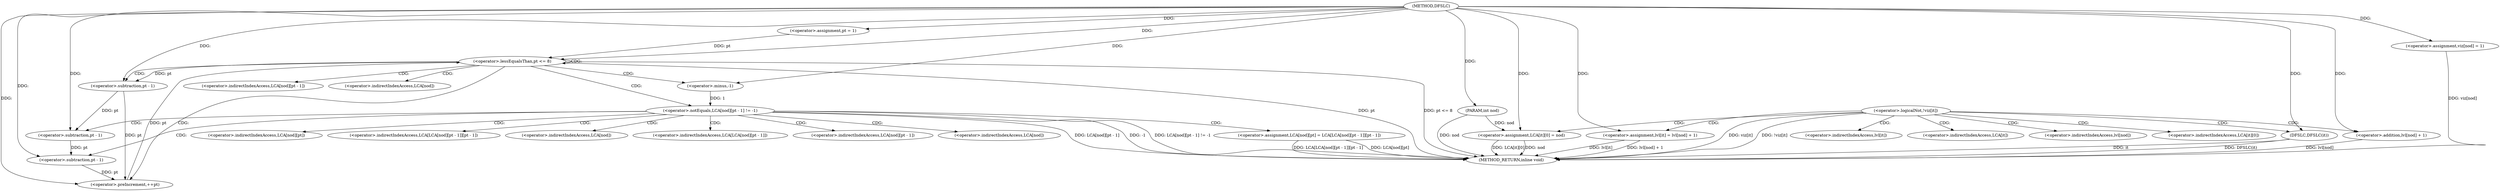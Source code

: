 digraph "DFSLC" {  
"1000168" [label = "(METHOD,DFSLC)" ]
"1000241" [label = "(METHOD_RETURN,inline void)" ]
"1000169" [label = "(PARAM,int nod)" ]
"1000171" [label = "(<operator>.assignment,viz[nod] = 1)" ]
"1000178" [label = "(<operator>.assignment,pt = 1)" ]
"1000181" [label = "(<operator>.lessEqualsThan,pt <= 8)" ]
"1000184" [label = "(<operator>.preIncrement,++pt)" ]
"1000218" [label = "(<operator>.logicalNot,!viz[it])" ]
"1000187" [label = "(<operator>.notEquals,LCA[nod][pt - 1] != -1)" ]
"1000197" [label = "(<operator>.assignment,LCA[nod][pt] = LCA[LCA[nod][pt - 1]][pt - 1])" ]
"1000223" [label = "(<operator>.assignment,LCA[it][0] = nod)" ]
"1000230" [label = "(<operator>.assignment,lvl[it] = lvl[nod] + 1)" ]
"1000239" [label = "(DFSLC,DFSLC(it))" ]
"1000195" [label = "(<operator>.minus,-1)" ]
"1000234" [label = "(<operator>.addition,lvl[nod] + 1)" ]
"1000192" [label = "(<operator>.subtraction,pt - 1)" ]
"1000213" [label = "(<operator>.subtraction,pt - 1)" ]
"1000210" [label = "(<operator>.subtraction,pt - 1)" ]
"1000188" [label = "(<operator>.indirectIndexAccess,LCA[nod][pt - 1])" ]
"1000198" [label = "(<operator>.indirectIndexAccess,LCA[nod][pt])" ]
"1000203" [label = "(<operator>.indirectIndexAccess,LCA[LCA[nod][pt - 1]][pt - 1])" ]
"1000224" [label = "(<operator>.indirectIndexAccess,LCA[it][0])" ]
"1000231" [label = "(<operator>.indirectIndexAccess,lvl[it])" ]
"1000189" [label = "(<operator>.indirectIndexAccess,LCA[nod])" ]
"1000199" [label = "(<operator>.indirectIndexAccess,LCA[nod])" ]
"1000204" [label = "(<operator>.indirectIndexAccess,LCA[LCA[nod][pt - 1]])" ]
"1000225" [label = "(<operator>.indirectIndexAccess,LCA[it])" ]
"1000235" [label = "(<operator>.indirectIndexAccess,lvl[nod])" ]
"1000206" [label = "(<operator>.indirectIndexAccess,LCA[nod][pt - 1])" ]
"1000207" [label = "(<operator>.indirectIndexAccess,LCA[nod])" ]
  "1000169" -> "1000241"  [ label = "DDG: nod"] 
  "1000171" -> "1000241"  [ label = "DDG: viz[nod]"] 
  "1000181" -> "1000241"  [ label = "DDG: pt"] 
  "1000181" -> "1000241"  [ label = "DDG: pt <= 8"] 
  "1000218" -> "1000241"  [ label = "DDG: viz[it]"] 
  "1000218" -> "1000241"  [ label = "DDG: !viz[it]"] 
  "1000223" -> "1000241"  [ label = "DDG: LCA[it][0]"] 
  "1000223" -> "1000241"  [ label = "DDG: nod"] 
  "1000230" -> "1000241"  [ label = "DDG: lvl[it]"] 
  "1000234" -> "1000241"  [ label = "DDG: lvl[nod]"] 
  "1000230" -> "1000241"  [ label = "DDG: lvl[nod] + 1"] 
  "1000239" -> "1000241"  [ label = "DDG: it"] 
  "1000239" -> "1000241"  [ label = "DDG: DFSLC(it)"] 
  "1000187" -> "1000241"  [ label = "DDG: LCA[nod][pt - 1]"] 
  "1000187" -> "1000241"  [ label = "DDG: -1"] 
  "1000187" -> "1000241"  [ label = "DDG: LCA[nod][pt - 1] != -1"] 
  "1000197" -> "1000241"  [ label = "DDG: LCA[nod][pt]"] 
  "1000197" -> "1000241"  [ label = "DDG: LCA[LCA[nod][pt - 1]][pt - 1]"] 
  "1000168" -> "1000169"  [ label = "DDG: "] 
  "1000168" -> "1000171"  [ label = "DDG: "] 
  "1000168" -> "1000178"  [ label = "DDG: "] 
  "1000178" -> "1000181"  [ label = "DDG: pt"] 
  "1000184" -> "1000181"  [ label = "DDG: pt"] 
  "1000168" -> "1000181"  [ label = "DDG: "] 
  "1000192" -> "1000184"  [ label = "DDG: pt"] 
  "1000213" -> "1000184"  [ label = "DDG: pt"] 
  "1000168" -> "1000184"  [ label = "DDG: "] 
  "1000169" -> "1000223"  [ label = "DDG: nod"] 
  "1000168" -> "1000223"  [ label = "DDG: "] 
  "1000168" -> "1000230"  [ label = "DDG: "] 
  "1000195" -> "1000187"  [ label = "DDG: 1"] 
  "1000168" -> "1000239"  [ label = "DDG: "] 
  "1000168" -> "1000195"  [ label = "DDG: "] 
  "1000168" -> "1000234"  [ label = "DDG: "] 
  "1000181" -> "1000192"  [ label = "DDG: pt"] 
  "1000168" -> "1000192"  [ label = "DDG: "] 
  "1000210" -> "1000213"  [ label = "DDG: pt"] 
  "1000168" -> "1000213"  [ label = "DDG: "] 
  "1000192" -> "1000210"  [ label = "DDG: pt"] 
  "1000168" -> "1000210"  [ label = "DDG: "] 
  "1000181" -> "1000195"  [ label = "CDG: "] 
  "1000181" -> "1000189"  [ label = "CDG: "] 
  "1000181" -> "1000188"  [ label = "CDG: "] 
  "1000181" -> "1000192"  [ label = "CDG: "] 
  "1000181" -> "1000184"  [ label = "CDG: "] 
  "1000181" -> "1000187"  [ label = "CDG: "] 
  "1000181" -> "1000181"  [ label = "CDG: "] 
  "1000218" -> "1000239"  [ label = "CDG: "] 
  "1000218" -> "1000230"  [ label = "CDG: "] 
  "1000218" -> "1000234"  [ label = "CDG: "] 
  "1000218" -> "1000225"  [ label = "CDG: "] 
  "1000218" -> "1000235"  [ label = "CDG: "] 
  "1000218" -> "1000231"  [ label = "CDG: "] 
  "1000218" -> "1000224"  [ label = "CDG: "] 
  "1000218" -> "1000223"  [ label = "CDG: "] 
  "1000187" -> "1000199"  [ label = "CDG: "] 
  "1000187" -> "1000197"  [ label = "CDG: "] 
  "1000187" -> "1000213"  [ label = "CDG: "] 
  "1000187" -> "1000204"  [ label = "CDG: "] 
  "1000187" -> "1000210"  [ label = "CDG: "] 
  "1000187" -> "1000207"  [ label = "CDG: "] 
  "1000187" -> "1000206"  [ label = "CDG: "] 
  "1000187" -> "1000203"  [ label = "CDG: "] 
  "1000187" -> "1000198"  [ label = "CDG: "] 
}
